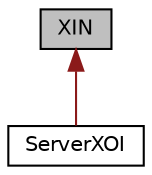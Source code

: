 digraph "XIN"
{
 // LATEX_PDF_SIZE
  edge [fontname="Helvetica",fontsize="10",labelfontname="Helvetica",labelfontsize="10"];
  node [fontname="Helvetica",fontsize="10",shape=record];
  Node1 [label="XIN",height=0.2,width=0.4,color="black", fillcolor="grey75", style="filled", fontcolor="black",tooltip="Класс для приема данных и отправки подтверждений."];
  Node1 -> Node2 [dir="back",color="firebrick4",fontsize="10",style="solid",fontname="Helvetica"];
  Node2 [label="ServerXOI",height=0.2,width=0.4,color="black", fillcolor="white", style="filled",URL="$classServerXOI.html",tooltip="Класс сервера с асинхронным вводом XIN и выводом XOUT."];
}
